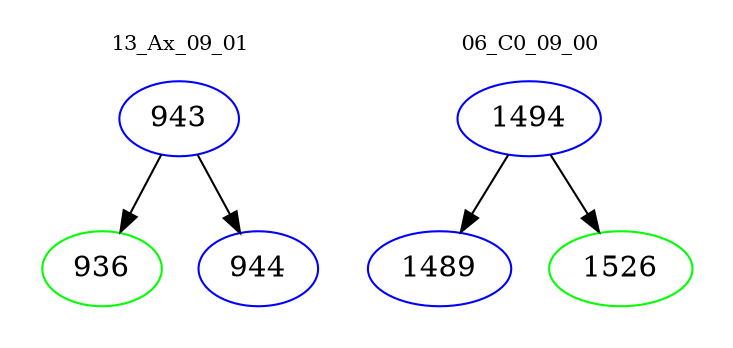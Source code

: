digraph{
subgraph cluster_0 {
color = white
label = "13_Ax_09_01";
fontsize=10;
T0_943 [label="943", color="blue"]
T0_943 -> T0_936 [color="black"]
T0_936 [label="936", color="green"]
T0_943 -> T0_944 [color="black"]
T0_944 [label="944", color="blue"]
}
subgraph cluster_1 {
color = white
label = "06_C0_09_00";
fontsize=10;
T1_1494 [label="1494", color="blue"]
T1_1494 -> T1_1489 [color="black"]
T1_1489 [label="1489", color="blue"]
T1_1494 -> T1_1526 [color="black"]
T1_1526 [label="1526", color="green"]
}
}
